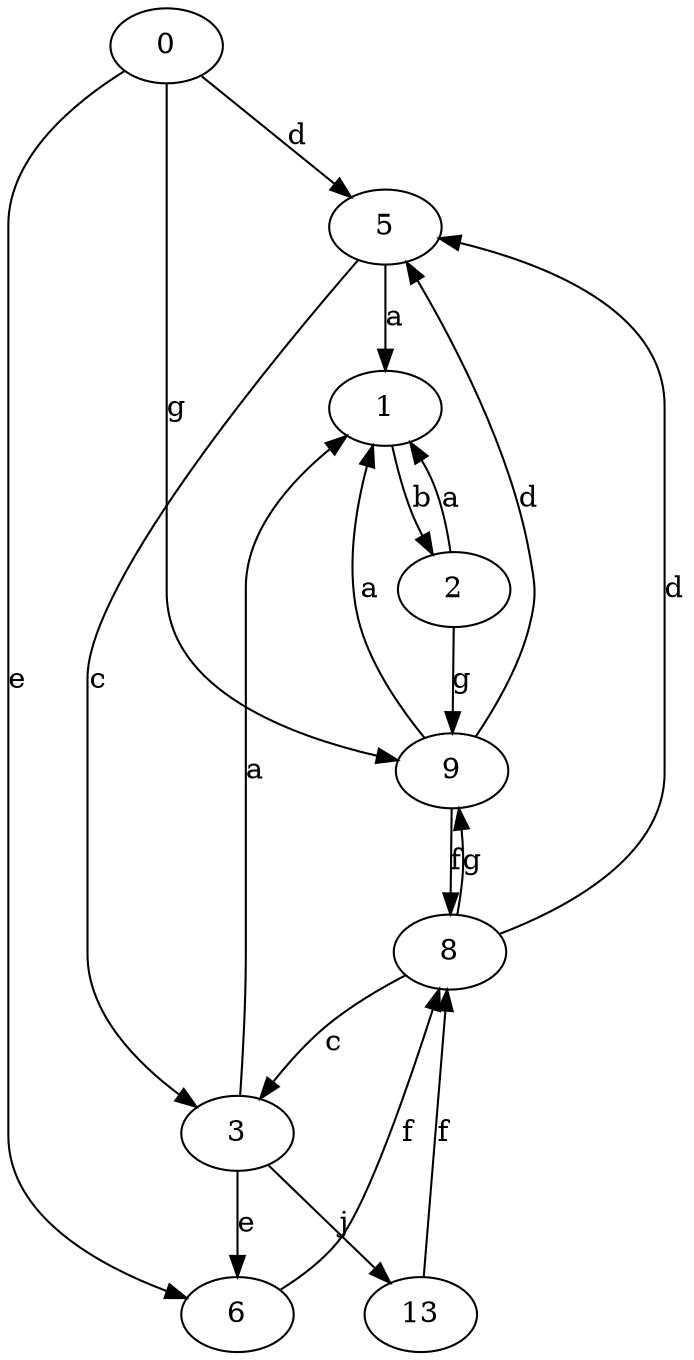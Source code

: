 strict digraph  {
0;
1;
2;
3;
5;
6;
8;
9;
13;
0 -> 5  [label=d];
0 -> 6  [label=e];
0 -> 9  [label=g];
1 -> 2  [label=b];
2 -> 1  [label=a];
2 -> 9  [label=g];
3 -> 1  [label=a];
3 -> 6  [label=e];
3 -> 13  [label=j];
5 -> 1  [label=a];
5 -> 3  [label=c];
6 -> 8  [label=f];
8 -> 3  [label=c];
8 -> 5  [label=d];
8 -> 9  [label=g];
9 -> 1  [label=a];
9 -> 5  [label=d];
9 -> 8  [label=f];
13 -> 8  [label=f];
}
